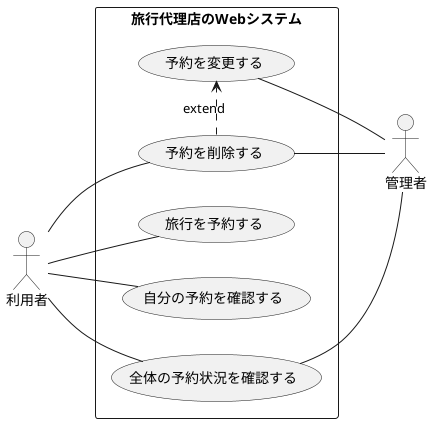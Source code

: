 @startuml
left to right direction
skinparam packageStyle rectangle
actor 利用者
actor 管理者
rectangle 旅行代理店のWebシステム {
 利用者  -- (旅行を予約する)
 利用者 -- (予約を削除する)
 (予約を削除する).> (予約を変更する) : extend
 利用者 -- (自分の予約を確認する)
 利用者 -- (全体の予約状況を確認する)
 (全体の予約状況を確認する) -- 管理者
 (予約を削除する) -- 管理者
 (予約を変更する) -- 管理者
}
@enduml
